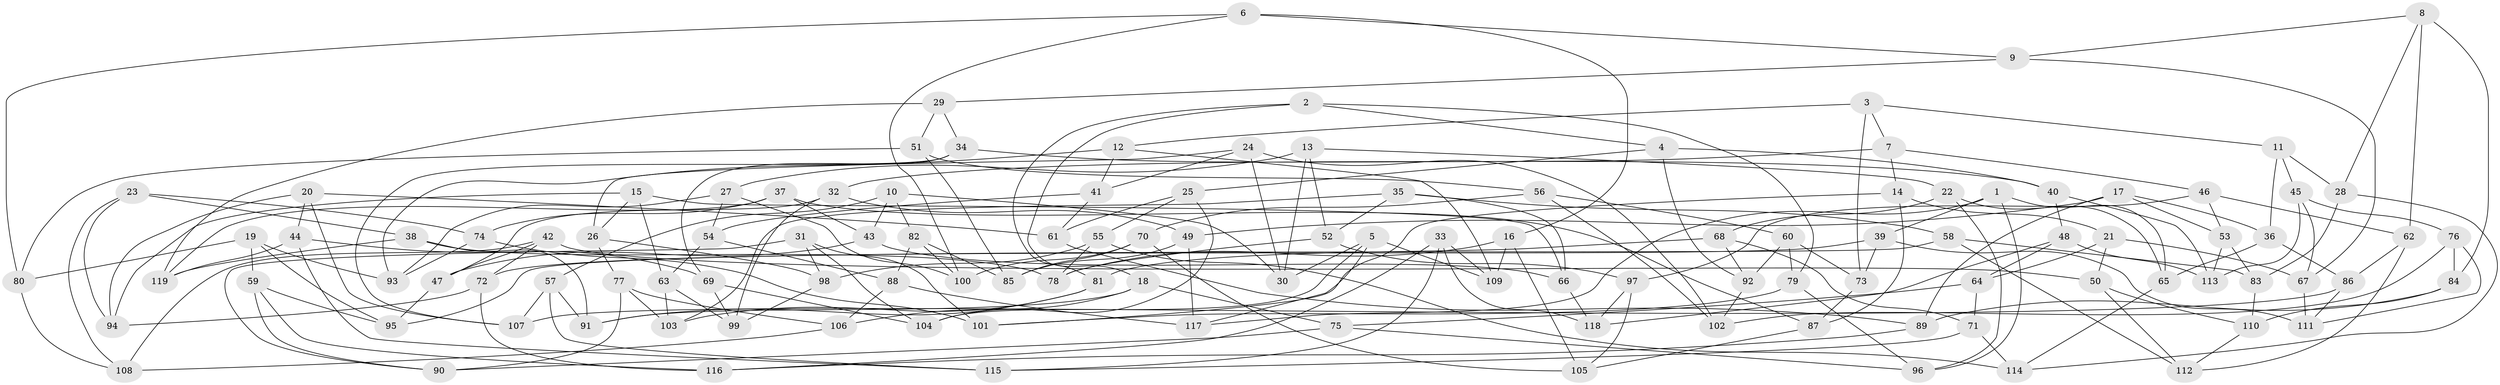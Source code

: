 // Generated by graph-tools (version 1.1) at 2025/27/03/09/25 03:27:01]
// undirected, 119 vertices, 238 edges
graph export_dot {
graph [start="1"]
  node [color=gray90,style=filled];
  1;
  2;
  3;
  4;
  5;
  6;
  7;
  8;
  9;
  10;
  11;
  12;
  13;
  14;
  15;
  16;
  17;
  18;
  19;
  20;
  21;
  22;
  23;
  24;
  25;
  26;
  27;
  28;
  29;
  30;
  31;
  32;
  33;
  34;
  35;
  36;
  37;
  38;
  39;
  40;
  41;
  42;
  43;
  44;
  45;
  46;
  47;
  48;
  49;
  50;
  51;
  52;
  53;
  54;
  55;
  56;
  57;
  58;
  59;
  60;
  61;
  62;
  63;
  64;
  65;
  66;
  67;
  68;
  69;
  70;
  71;
  72;
  73;
  74;
  75;
  76;
  77;
  78;
  79;
  80;
  81;
  82;
  83;
  84;
  85;
  86;
  87;
  88;
  89;
  90;
  91;
  92;
  93;
  94;
  95;
  96;
  97;
  98;
  99;
  100;
  101;
  102;
  103;
  104;
  105;
  106;
  107;
  108;
  109;
  110;
  111;
  112;
  113;
  114;
  115;
  116;
  117;
  118;
  119;
  1 -- 117;
  1 -- 39;
  1 -- 96;
  1 -- 65;
  2 -- 81;
  2 -- 79;
  2 -- 4;
  2 -- 18;
  3 -- 12;
  3 -- 73;
  3 -- 7;
  3 -- 11;
  4 -- 25;
  4 -- 40;
  4 -- 92;
  5 -- 109;
  5 -- 104;
  5 -- 30;
  5 -- 117;
  6 -- 9;
  6 -- 16;
  6 -- 100;
  6 -- 80;
  7 -- 14;
  7 -- 46;
  7 -- 32;
  8 -- 9;
  8 -- 84;
  8 -- 28;
  8 -- 62;
  9 -- 29;
  9 -- 67;
  10 -- 43;
  10 -- 82;
  10 -- 57;
  10 -- 30;
  11 -- 28;
  11 -- 45;
  11 -- 36;
  12 -- 109;
  12 -- 41;
  12 -- 93;
  13 -- 52;
  13 -- 22;
  13 -- 27;
  13 -- 30;
  14 -- 21;
  14 -- 101;
  14 -- 87;
  15 -- 63;
  15 -- 26;
  15 -- 66;
  15 -- 94;
  16 -- 78;
  16 -- 109;
  16 -- 105;
  17 -- 89;
  17 -- 36;
  17 -- 49;
  17 -- 53;
  18 -- 91;
  18 -- 106;
  18 -- 75;
  19 -- 80;
  19 -- 95;
  19 -- 93;
  19 -- 59;
  20 -- 107;
  20 -- 94;
  20 -- 44;
  20 -- 61;
  21 -- 50;
  21 -- 67;
  21 -- 64;
  22 -- 96;
  22 -- 65;
  22 -- 68;
  23 -- 108;
  23 -- 38;
  23 -- 94;
  23 -- 74;
  24 -- 102;
  24 -- 26;
  24 -- 41;
  24 -- 30;
  25 -- 55;
  25 -- 104;
  25 -- 61;
  26 -- 77;
  26 -- 98;
  27 -- 100;
  27 -- 93;
  27 -- 54;
  28 -- 114;
  28 -- 83;
  29 -- 34;
  29 -- 51;
  29 -- 119;
  31 -- 90;
  31 -- 98;
  31 -- 104;
  31 -- 101;
  32 -- 99;
  32 -- 47;
  32 -- 49;
  33 -- 116;
  33 -- 118;
  33 -- 109;
  33 -- 115;
  34 -- 107;
  34 -- 40;
  34 -- 69;
  35 -- 66;
  35 -- 52;
  35 -- 103;
  35 -- 58;
  36 -- 65;
  36 -- 86;
  37 -- 74;
  37 -- 43;
  37 -- 119;
  37 -- 87;
  38 -- 78;
  38 -- 119;
  38 -- 91;
  39 -- 72;
  39 -- 111;
  39 -- 73;
  40 -- 113;
  40 -- 48;
  41 -- 61;
  41 -- 54;
  42 -- 50;
  42 -- 47;
  42 -- 72;
  42 -- 108;
  43 -- 66;
  43 -- 47;
  44 -- 115;
  44 -- 119;
  44 -- 69;
  45 -- 76;
  45 -- 67;
  45 -- 113;
  46 -- 62;
  46 -- 97;
  46 -- 53;
  47 -- 95;
  48 -- 64;
  48 -- 113;
  48 -- 118;
  49 -- 85;
  49 -- 117;
  50 -- 110;
  50 -- 112;
  51 -- 80;
  51 -- 56;
  51 -- 85;
  52 -- 78;
  52 -- 97;
  53 -- 83;
  53 -- 113;
  54 -- 63;
  54 -- 88;
  55 -- 78;
  55 -- 114;
  55 -- 98;
  56 -- 70;
  56 -- 60;
  56 -- 102;
  57 -- 107;
  57 -- 91;
  57 -- 115;
  58 -- 112;
  58 -- 95;
  58 -- 83;
  59 -- 95;
  59 -- 90;
  59 -- 116;
  60 -- 79;
  60 -- 73;
  60 -- 92;
  61 -- 89;
  62 -- 112;
  62 -- 86;
  63 -- 103;
  63 -- 99;
  64 -- 71;
  64 -- 75;
  65 -- 114;
  66 -- 118;
  67 -- 111;
  68 -- 81;
  68 -- 92;
  68 -- 71;
  69 -- 99;
  69 -- 104;
  70 -- 105;
  70 -- 100;
  70 -- 85;
  71 -- 115;
  71 -- 114;
  72 -- 116;
  72 -- 94;
  73 -- 87;
  74 -- 101;
  74 -- 93;
  75 -- 96;
  75 -- 90;
  76 -- 102;
  76 -- 84;
  76 -- 111;
  77 -- 90;
  77 -- 106;
  77 -- 103;
  79 -- 96;
  79 -- 101;
  80 -- 108;
  81 -- 91;
  81 -- 103;
  82 -- 88;
  82 -- 85;
  82 -- 100;
  83 -- 110;
  84 -- 89;
  84 -- 110;
  86 -- 107;
  86 -- 111;
  87 -- 105;
  88 -- 117;
  88 -- 106;
  89 -- 116;
  92 -- 102;
  97 -- 105;
  97 -- 118;
  98 -- 99;
  106 -- 108;
  110 -- 112;
}
